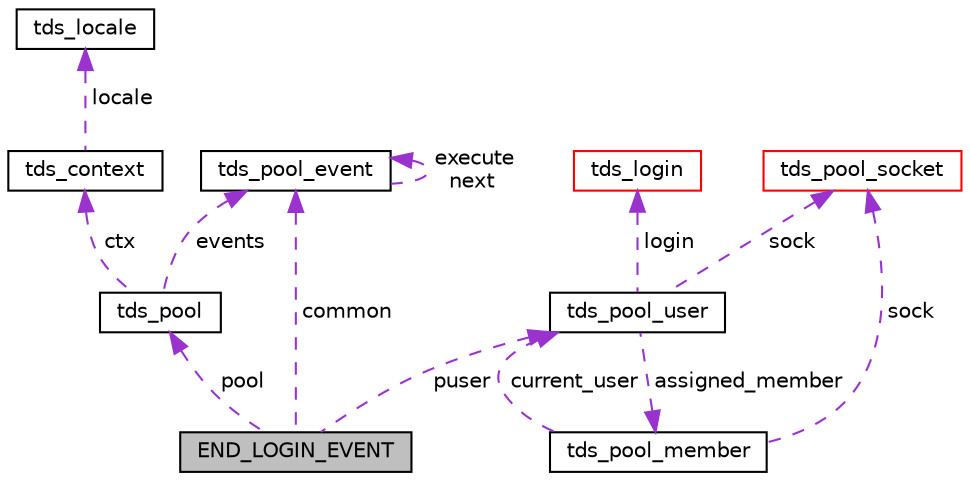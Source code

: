 digraph "END_LOGIN_EVENT"
{
 // LATEX_PDF_SIZE
  edge [fontname="Helvetica",fontsize="10",labelfontname="Helvetica",labelfontsize="10"];
  node [fontname="Helvetica",fontsize="10",shape=record];
  Node1 [label="END_LOGIN_EVENT",height=0.2,width=0.4,color="black", fillcolor="grey75", style="filled", fontcolor="black",tooltip=" "];
  Node2 -> Node1 [dir="back",color="darkorchid3",fontsize="10",style="dashed",label=" pool" ,fontname="Helvetica"];
  Node2 [label="tds_pool",height=0.2,width=0.4,color="black", fillcolor="white", style="filled",URL="$a00699.html",tooltip=" "];
  Node3 -> Node2 [dir="back",color="darkorchid3",fontsize="10",style="dashed",label=" ctx" ,fontname="Helvetica"];
  Node3 [label="tds_context",height=0.2,width=0.4,color="black", fillcolor="white", style="filled",URL="$a01215.html",tooltip=" "];
  Node4 -> Node3 [dir="back",color="darkorchid3",fontsize="10",style="dashed",label=" locale" ,fontname="Helvetica"];
  Node4 [label="tds_locale",height=0.2,width=0.4,color="black", fillcolor="white", style="filled",URL="$a01151.html",tooltip=" "];
  Node5 -> Node2 [dir="back",color="darkorchid3",fontsize="10",style="dashed",label=" events" ,fontname="Helvetica"];
  Node5 [label="tds_pool_event",height=0.2,width=0.4,color="black", fillcolor="white", style="filled",URL="$a00683.html",tooltip=" "];
  Node5 -> Node5 [dir="back",color="darkorchid3",fontsize="10",style="dashed",label=" execute\nnext" ,fontname="Helvetica"];
  Node6 -> Node1 [dir="back",color="darkorchid3",fontsize="10",style="dashed",label=" puser" ,fontname="Helvetica"];
  Node6 [label="tds_pool_user",height=0.2,width=0.4,color="black", fillcolor="white", style="filled",URL="$a00691.html",tooltip=" "];
  Node7 -> Node6 [dir="back",color="darkorchid3",fontsize="10",style="dashed",label=" assigned_member" ,fontname="Helvetica"];
  Node7 [label="tds_pool_member",height=0.2,width=0.4,color="black", fillcolor="white", style="filled",URL="$a00695.html",tooltip=" "];
  Node6 -> Node7 [dir="back",color="darkorchid3",fontsize="10",style="dashed",label=" current_user" ,fontname="Helvetica"];
  Node8 -> Node7 [dir="back",color="darkorchid3",fontsize="10",style="dashed",label=" sock" ,fontname="Helvetica"];
  Node8 [label="tds_pool_socket",height=0.2,width=0.4,color="red", fillcolor="white", style="filled",URL="$a00687.html",tooltip=" "];
  Node10 -> Node6 [dir="back",color="darkorchid3",fontsize="10",style="dashed",label=" login" ,fontname="Helvetica"];
  Node10 [label="tds_login",height=0.2,width=0.4,color="red", fillcolor="white", style="filled",URL="$a01143.html",tooltip=" "];
  Node8 -> Node6 [dir="back",color="darkorchid3",fontsize="10",style="dashed",label=" sock" ,fontname="Helvetica"];
  Node5 -> Node1 [dir="back",color="darkorchid3",fontsize="10",style="dashed",label=" common" ,fontname="Helvetica"];
}
